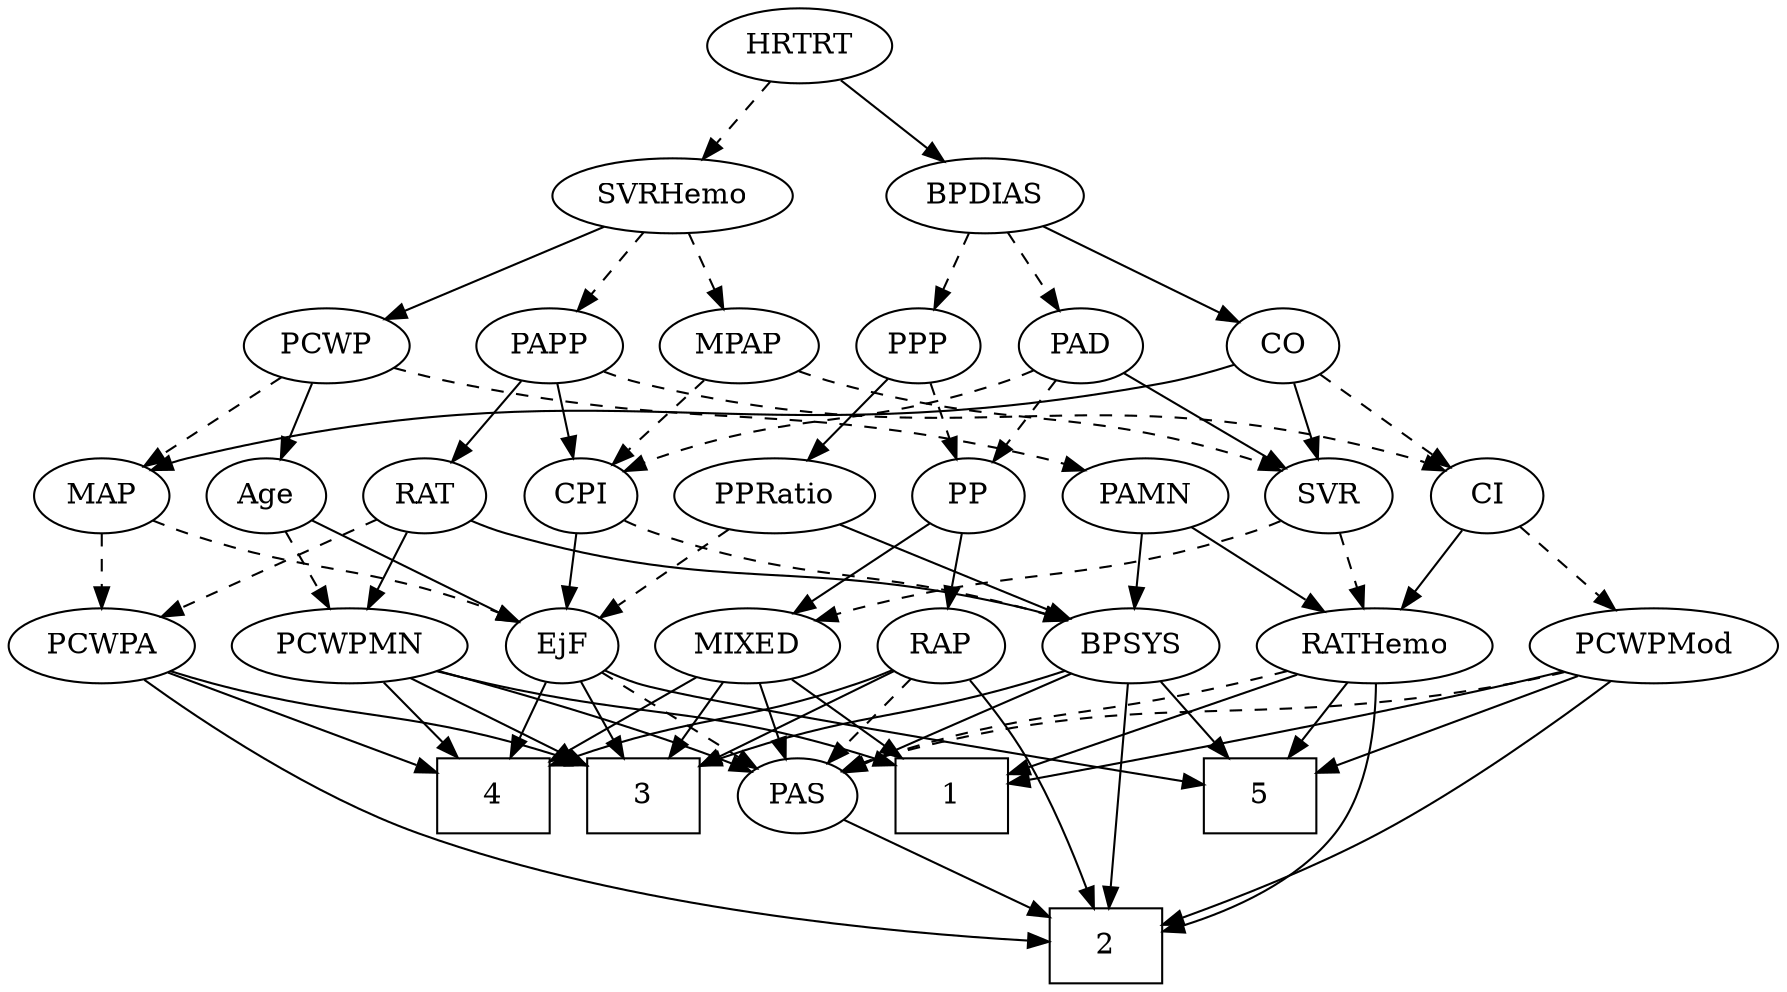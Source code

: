 strict digraph {
	graph [bb="0,0,777.59,468"];
	node [label="\N"];
	1	[height=0.5,
		pos="518.6,90",
		shape=box,
		width=0.75];
	2	[height=0.5,
		pos="473.6,18",
		shape=box,
		width=0.75];
	3	[height=0.5,
		pos="291.6,90",
		shape=box,
		width=0.75];
	4	[height=0.5,
		pos="202.6,90",
		shape=box,
		width=0.75];
	5	[height=0.5,
		pos="446.6,90",
		shape=box,
		width=0.75];
	Age	[height=0.5,
		pos="153.6,234",
		width=0.75];
	EjF	[height=0.5,
		pos="202.6,162",
		width=0.75];
	Age -> EjF	[pos="e,191.75,178.49 164.47,217.46 170.75,208.49 178.78,197.02 185.85,186.92",
		style=solid];
	PCWPMN	[height=0.5,
		pos="297.6,162",
		width=1.3902];
	Age -> PCWPMN	[pos="e,269.06,176.87 174.84,222.67 197.17,211.82 232.74,194.53 259.85,181.35",
		style=dashed];
	EjF -> 3	[pos="e,269.88,108.08 219.34,147.83 231.29,138.43 247.7,125.53 261.85,114.39",
		style=solid];
	EjF -> 4	[pos="e,202.6,108.1 202.6,143.7 202.6,135.98 202.6,126.71 202.6,118.11",
		style=solid];
	EjF -> 5	[pos="e,419.35,104.68 223.19,150.26 228.15,147.96 233.49,145.72 238.6,144 309.6,120.17 334.51,131.79 409.45,107.94",
		style=solid];
	PAS	[height=0.5,
		pos="374.6,90",
		width=0.75];
	EjF -> PAS	[pos="e,351.3,99.517 223.81,150.69 228.64,148.42 233.77,146.08 238.6,144 273.42,129.01 314,113.44 341.71,103.08",
		style=dashed];
	RAP	[height=0.5,
		pos="129.6,162",
		width=0.77632];
	RAP -> 2	[pos="e,446.57,20.382 131.73,143.99 135.24,123.57 144.24,89.856 166.6,72 207.79,39.107 364.22,25.578 436.53,20.994",
		style=solid];
	RAP -> 3	[pos="e,264.19,102.35 151.85,150.64 156.7,148.43 161.81,146.11 166.6,144 196.1,130.97 229.78,116.73 254.74,106.29",
		style=solid];
	RAP -> 4	[pos="e,184.66,108.2 144.72,146.5 154.15,137.45 166.53,125.59 177.41,115.15",
		style=solid];
	RAP -> PAS	[pos="e,351.84,99.89 151.2,150.15 156.18,147.91 161.51,145.72 166.6,144 236.07,120.56 257.2,128.51 327.6,108 332.34,106.62 337.31,105.01 \
342.16,103.34",
		style=dashed];
	MIXED	[height=0.5,
		pos="405.6,162",
		width=1.1193];
	MIXED -> 1	[pos="e,491.25,107.94 428.19,147 443.66,137.42 464.5,124.51 482.28,113.5",
		style=solid];
	MIXED -> 3	[pos="e,318.77,107.68 382.8,147 366.94,137.27 345.48,124.09 327.36,112.96",
		style=solid];
	MIXED -> 4	[pos="e,229.87,100.36 374.76,150.29 368.74,148.2 362.47,146.03 356.6,144 316.57,130.17 270.66,114.38 239.45,103.66",
		style=solid];
	MIXED -> PAS	[pos="e,382.03,107.79 398.09,144.05 394.51,135.97 390.15,126.12 386.16,117.11",
		style=solid];
	MPAP	[height=0.5,
		pos="551.6,306",
		width=0.97491];
	CPI	[height=0.5,
		pos="467.6,234",
		width=0.75];
	MPAP -> CPI	[pos="e,483.96,248.64 533.78,290.15 521.58,279.98 505.24,266.37 491.85,255.21",
		style=dashed];
	SVR	[height=0.5,
		pos="630.6,234",
		width=0.77632];
	MPAP -> SVR	[pos="e,614.67,249.11 568.35,290.15 579.57,280.21 594.51,266.98 606.93,255.97",
		style=dashed];
	BPSYS	[height=0.5,
		pos="501.6,162",
		width=1.0471];
	BPSYS -> 2	[pos="e,500.73,28.682 522.23,146.91 534.14,137.46 548.02,123.87 554.6,108 560.72,93.218 562.21,86.074 554.6,72 545.02,54.289 526.66,41.547 \
509.85,33.002",
		style=solid];
	BPSYS -> 3	[pos="e,318.86,101.1 472.84,150.36 466.83,148.2 460.52,145.99 454.6,144 403.42,126.81 389.77,125.19 338.6,108 335.29,106.89 331.86,105.71 \
328.43,104.51",
		style=solid];
	BPSYS -> 5	[pos="e,460.05,108.12 488.84,144.76 482.16,136.27 473.84,125.68 466.35,116.15",
		style=solid];
	BPSYS -> PAS	[pos="e,395.02,102.26 477.71,147.83 456.84,136.33 426.45,119.58 404.07,107.25",
		style=solid];
	PAD	[height=0.5,
		pos="388.6,306",
		width=0.79437];
	PAD -> CPI	[pos="e,451.9,248.91 404.58,290.83 416.01,280.71 431.56,266.93 444.35,255.59",
		style=dashed];
	PAD -> SVR	[pos="e,609,245.88 410.19,294.12 415.17,291.88 420.5,289.69 425.6,288 498.06,263.91 521.13,276.09 593.6,252 595.51,251.36 597.45,250.66 \
599.4,249.91",
		style=solid];
	PP	[height=0.5,
		pos="225.6,234",
		width=0.75];
	PAD -> PP	[pos="e,246.83,245.27 366.15,294.8 361.05,292.52 355.65,290.15 350.6,288 311.34,271.28 300.68,269.12 261.6,252 259.79,251.21 257.94,250.38 \
256.08,249.54",
		style=dashed];
	CO	[height=0.5,
		pos="631.6,306",
		width=0.75];
	CO -> SVR	[pos="e,630.84,252.1 631.35,287.7 631.24,279.98 631.11,270.71 630.98,262.11",
		style=solid];
	MAP	[height=0.5,
		pos="77.596,234",
		width=0.84854];
	CO -> MAP	[pos="e,100.42,246.21 611.53,293.94 606.46,291.6 600.94,289.41 595.6,288 389.61,233.61 324.61,302.34 117.6,252 115.09,251.39 112.55,250.64 \
110.02,249.8",
		style=solid];
	CI	[height=0.5,
		pos="703.6,234",
		width=0.75];
	CO -> CI	[pos="e,688.8,249.38 646.17,290.83 656.35,280.94 670.12,267.55 681.63,256.36",
		style=dashed];
	PAS -> 2	[pos="e,449.21,36.242 392.75,76.161 406.13,66.703 424.69,53.578 440.66,42.289",
		style=solid];
	PAMN	[height=0.5,
		pos="548.6,234",
		width=1.011];
	PAMN -> BPSYS	[pos="e,512.76,179.63 537.7,216.76 531.97,208.23 524.82,197.58 518.39,188.02",
		style=solid];
	RATHemo	[height=0.5,
		pos="606.6,162",
		width=1.3721];
	PAMN -> RATHemo	[pos="e,592.68,179.8 561.76,217.12 568.96,208.42 578.05,197.45 586.16,187.66",
		style=solid];
	RATHemo -> 1	[pos="e,540.23,108.21 587.07,145.46 575.69,136.41 561.1,124.81 548.32,114.64",
		style=solid];
	RATHemo -> 2	[pos="e,500.74,28.015 603.28,143.75 598.79,124.33 589.11,92.787 570.6,72 554.36,53.772 530.32,40.574 510.23,31.908",
		style=solid];
	RATHemo -> 5	[pos="e,473.67,103.92 575.37,148.03 552.18,138.32 519.58,124.49 483.04,108.13",
		style=solid];
	RATHemo -> PAS	[pos="e,395.64,101.74 569.51,149.95 562.57,147.93 555.37,145.88 548.6,144 487.51,127.08 470.18,129.63 410.6,108 408.74,107.33 406.86,106.59 \
404.97,105.82",
		style=dashed];
	CPI -> EjF	[pos="e,223.17,173.82 447.03,222.18 442.07,219.89 436.73,217.66 431.6,216 348.57,189.15 321.62,206.85 238.6,180 236.67,179.38 234.72,178.68 \
232.77,177.92",
		style=solid];
	CPI -> BPSYS	[pos="e,493.52,179.63 475.48,216.76 479.5,208.49 484.48,198.23 489.02,188.9",
		style=dashed];
	RAT	[height=0.5,
		pos="297.6,234",
		width=0.75827];
	RAT -> BPSYS	[pos="e,472.85,173.69 318.68,222.39 323.52,220.14 328.69,217.88 333.6,216 386,195.96 401.3,197.55 454.6,180 457.47,179.05 460.43,178.05 \
463.41,177.02",
		style=solid];
	PCWPA	[height=0.5,
		pos="41.596,162",
		width=1.1555];
	RAT -> PCWPA	[pos="e,72.714,173.99 276.61,222.1 271.77,219.86 266.57,217.68 261.6,216 188.83,191.44 166.7,200.17 92.596,180 89.253,179.09 85.807,178.09 \
82.358,177.04",
		style=dashed];
	RAT -> PCWPMN	[pos="e,297.6,180.1 297.6,215.7 297.6,207.98 297.6,198.71 297.6,190.11",
		style=solid];
	SVR -> MIXED	[pos="e,436.05,173.99 608.95,222.28 603.97,220.03 598.66,217.8 593.6,216 533.48,194.59 515.68,198.47 454.6,180 451.67,179.12 448.67,178.17 \
445.65,177.19",
		style=dashed];
	SVR -> RATHemo	[pos="e,612.52,180.28 624.79,216.05 622.09,208.18 618.81,198.62 615.78,189.79",
		style=dashed];
	PCWPMod	[height=0.5,
		pos="725.6,162",
		width=1.4443];
	PCWPMod -> 1	[pos="e,545.67,100.16 689.54,148.81 651.9,136.08 593.18,116.22 555.3,103.41",
		style=solid];
	PCWPMod -> 2	[pos="e,500.71,29.212 705.03,145.27 679.85,126.44 635.51,94.606 594.6,72 567.25,56.89 534.74,42.853 510.31,33.026",
		style=solid];
	PCWPMod -> 5	[pos="e,473.83,104.71 686.99,149.76 679.58,147.74 671.87,145.73 664.6,144 587.51,125.66 562.83,133.15 483.75,107.95",
		style=solid];
	PCWPMod -> PAS	[pos="e,395.12,101.98 687.71,149.61 680.1,147.56 672.13,145.58 664.6,144 553,120.65 519.82,140.71 410.6,108 408.66,107.42 406.7,106.75 \
404.74,106.02",
		style=dashed];
	PCWPA -> 2	[pos="e,446.42,18.131 54.054,144.78 70.841,124.19 102.78,89.285 138.6,72 238.31,23.875 372.27,17.853 436.38,18.047",
		style=solid];
	PCWPA -> 3	[pos="e,264.47,100.1 73.031,150.08 79.474,147.97 86.231,145.84 92.596,144 156.79,125.42 174.29,126.22 238.6,108 243.88,106.5 249.44,104.83 \
254.88,103.14",
		style=solid];
	PCWPA -> 4	[pos="e,175.54,102.76 70.009,148.65 96.774,137.01 137,119.52 166.12,106.86",
		style=solid];
	PCWPMN -> 1	[pos="e,491.28,104.46 335.36,150.1 342.42,148.07 349.73,145.97 356.6,144 409.63,128.78 426.34,128.49 481.66,108.07",
		style=solid];
	PCWPMN -> 3	[pos="e,293.06,108.1 296.11,143.7 295.45,135.98 294.66,126.71 293.92,118.11",
		style=solid];
	PCWPMN -> 4	[pos="e,225.95,108.21 276.51,145.46 264.11,136.33 248.18,124.59 234.29,114.35",
		style=solid];
	PCWPMN -> PAS	[pos="e,359.28,104.93 315.07,145.12 325.88,135.28 339.89,122.55 351.6,111.9",
		style=solid];
	SVRHemo	[height=0.5,
		pos="372.6,378",
		width=1.3902];
	SVRHemo -> MPAP	[pos="e,524.53,317.59 405.43,364.16 436.44,352.04 482.86,333.88 515.03,321.3",
		style=dashed];
	PCWP	[height=0.5,
		pos="194.6,306",
		width=0.97491];
	SVRHemo -> PCWP	[pos="e,221.51,317.59 339.95,364.16 309.11,352.04 262.95,333.88 230.95,321.3",
		style=solid];
	PAPP	[height=0.5,
		pos="466.6,306",
		width=0.88464];
	SVRHemo -> PAPP	[pos="e,448.02,320.83 393.46,361.46 407.11,351.3 425.08,337.91 439.79,326.96",
		style=dashed];
	BPDIAS	[height=0.5,
		pos="482.6,378",
		width=1.1735];
	BPDIAS -> PAD	[pos="e,406.42,320.27 462.2,361.81 448.3,351.46 429.76,337.66 414.77,326.49",
		style=dashed];
	BPDIAS -> CO	[pos="e,610.28,317.08 510.01,364.17 532.9,353.45 566.38,337.75 595.6,324 597.38,323.16 599.21,322.3 601.06,321.43",
		style=solid];
	PPP	[height=0.5,
		pos="314.6,306",
		width=0.75];
	BPDIAS -> PPP	[pos="e,335.82,317.28 452.24,365.4 425.35,354.99 385.11,339.06 350.6,324 348.79,323.21 346.94,322.39 345.08,321.55",
		style=dashed];
	MAP -> EjF	[pos="e,182.63,174.18 99.085,220.97 119.7,209.42 150.97,191.91 173.75,179.16",
		style=dashed];
	MAP -> PCWPA	[pos="e,50.317,179.96 69.065,216.41 64.867,208.25 59.71,198.22 55.001,189.07",
		style=dashed];
	PP -> RAP	[pos="e,147.42,175.99 207.99,220.16 193.33,209.47 172.25,194.1 155.64,181.99",
		style=solid];
	PP -> MIXED	[pos="e,375.15,173.85 246.78,222.62 251.61,220.35 256.75,218.03 261.6,216 280.74,207.98 329.94,190.08 365.51,177.3",
		style=solid];
	PPP -> PP	[pos="e,242.56,248.35 297.86,291.83 284.52,281.34 265.63,266.49 250.52,254.6",
		style=dashed];
	PPRatio	[height=0.5,
		pos="382.6,234",
		width=1.1013];
	PPP -> PPRatio	[pos="e,367.1,250.95 328.69,290.5 337.7,281.22 349.6,268.97 359.93,258.34",
		style=solid];
	PPRatio -> EjF	[pos="e,223.78,173.38 352.46,222.26 316.8,209.49 259.6,188.81 238.6,180 236.78,179.24 234.92,178.44 233.05,177.61",
		style=dashed];
	PPRatio -> BPSYS	[pos="e,478.83,176.39 405.82,219.34 424.12,208.57 449.83,193.45 470,181.59",
		style=solid];
	PCWP -> Age	[pos="e,162.96,250.99 184.88,288.41 179.86,279.83 173.62,269.19 168.05,259.67",
		style=solid];
	PCWP -> PAMN	[pos="e,521.28,246.33 226.45,298.23 242.12,294.99 261.32,291.13 278.6,288 378.25,269.95 405.73,278.03 503.6,252 506.23,251.3 508.92,250.5 \
511.62,249.64",
		style=dashed];
	PCWP -> MAP	[pos="e,98.326,247.4 172.59,291.83 154.02,280.72 127.29,264.73 106.91,252.54",
		style=dashed];
	CI -> RATHemo	[pos="e,628,178.45 685.81,220.16 671.93,210.14 652.35,196.02 636.13,184.31",
		style=solid];
	CI -> PCWPMod	[pos="e,720.17,180.28 708.92,216.05 711.37,208.26 714.34,198.82 717.09,190.08",
		style=dashed];
	PAPP -> CPI	[pos="e,467.35,252.1 466.84,287.7 466.95,279.98 467.09,270.71 467.21,262.11",
		style=solid];
	PAPP -> RAT	[pos="e,319.18,245.5 442.11,294.44 437,292.28 431.63,290.04 426.6,288 385.53,271.33 374.33,269.47 333.6,252 331.98,251.31 330.33,250.58 \
328.67,249.84",
		style=solid];
	PAPP -> CI	[pos="e,682.98,245.68 491.06,294.05 496.44,291.87 502.16,289.72 507.6,288 577.07,265.96 598.67,275.71 667.6,252 669.51,251.34 671.45,250.61 \
673.4,249.84",
		style=dashed];
	HRTRT	[height=0.5,
		pos="427.6,450",
		width=1.1013];
	HRTRT -> SVRHemo	[pos="e,385.67,395.63 414.84,432.76 408.07,424.14 399.6,413.36 392.02,403.73",
		style=dashed];
	HRTRT -> BPDIAS	[pos="e,469.53,395.63 440.35,432.76 447.13,424.14 455.6,413.36 463.17,403.73",
		style=solid];
}
